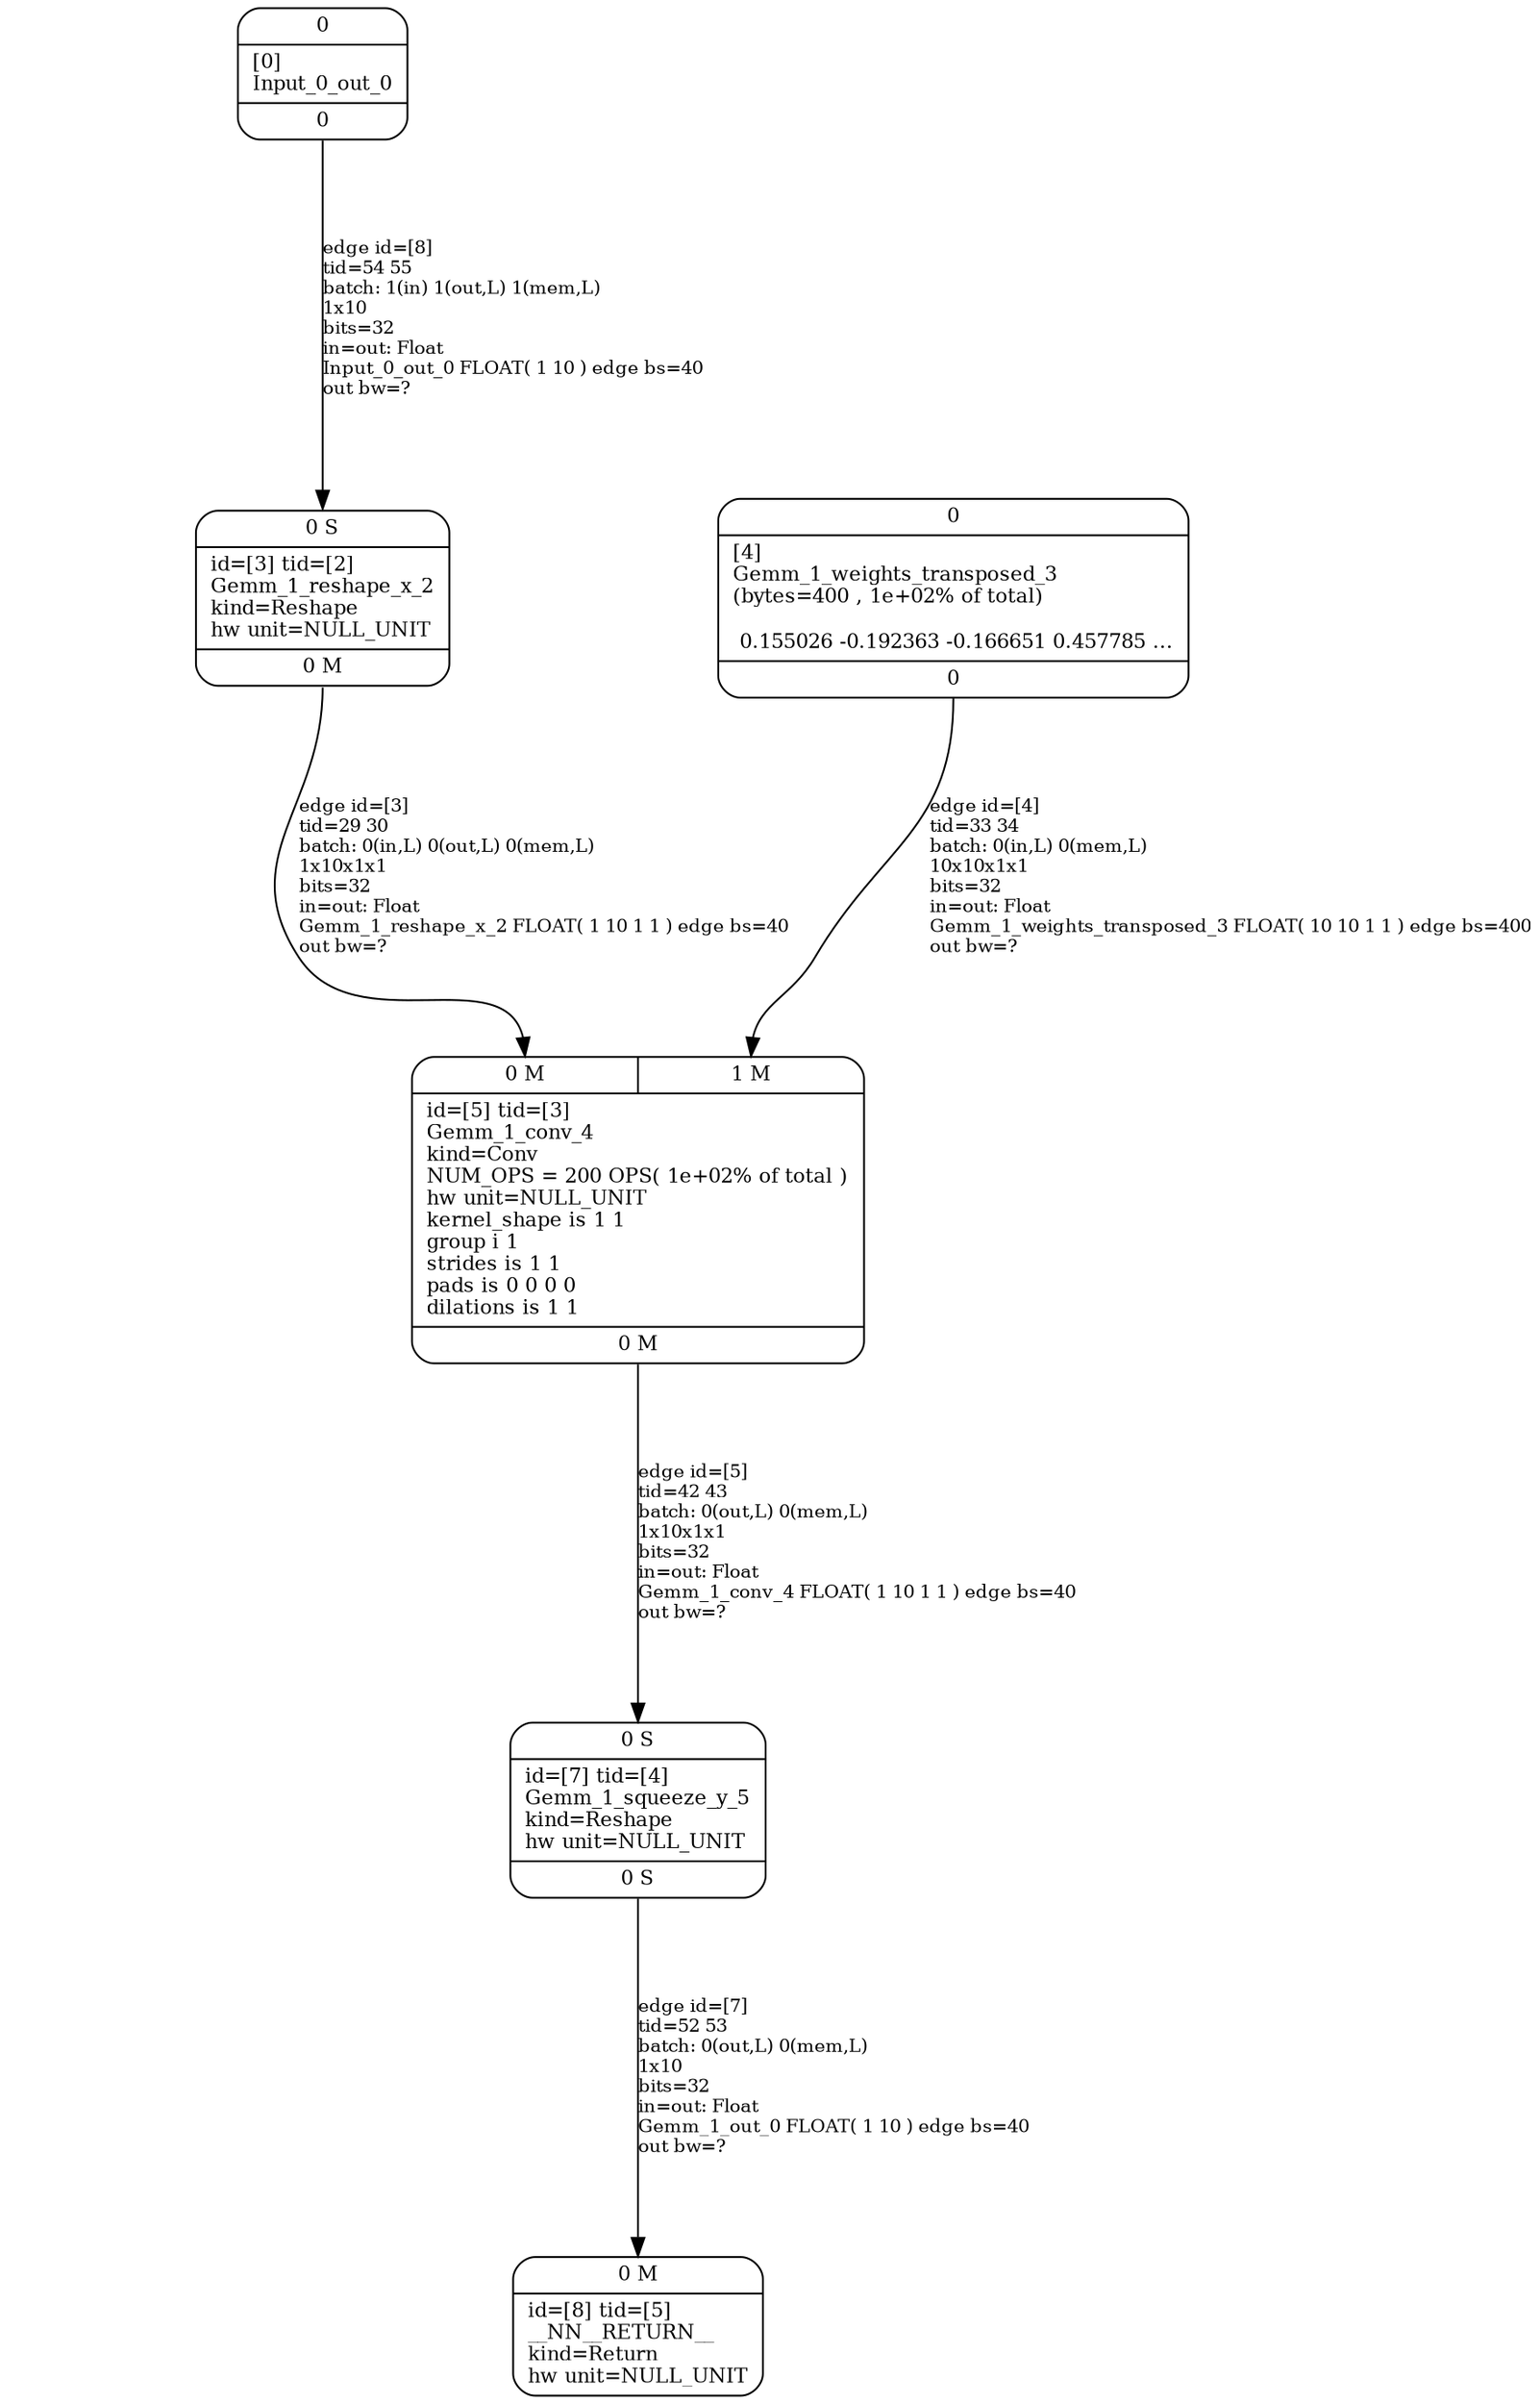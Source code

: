 digraph G {
graph [ fontsize=11 ];
node [ fontsize=11 ];
edge [ fontsize=10 ];
rankdir=BU
ranksep=1.5
nodesep=1
splines=spline
compound=true
Graphinfo [ label="" shape=plaintext, style=rounded, color=black, fontname="Arial-Bold" ];
Gemm_1_weights_transposed_3 [ label="{ { <i0> 0} |  [4]\lGemm_1_weights_transposed_3\l(bytes=400 , 1e+02% of total)\l\l 0.155026 -0.192363 -0.166651 0.457785 ... | { <o0> 0} }", shape=record, color=black, style=rounded  ] ;
Input_0_out_0 [ label="{ { <i0> 0} |  [0]\lInput_0_out_0 | { <o0> 0} }", shape=record, color=black, style=rounded  ] ;
Gemm_1_reshape_x_2 [ label="{ { < i0>  0 S } | id=[3] tid=[2]\lGemm_1_reshape_x_2\lkind=Reshape\lhw unit=NULL_UNIT\l | { < o0>  0 M } }", shape=record, color=black, style=rounded  ] ;
Gemm_1_conv_4 [ label="{ { < i0>  0 M  | < i1>  1 M } | id=[5] tid=[3]\lGemm_1_conv_4\lkind=Conv\lNUM_OPS = 200 OPS( 1e+02% of total )\lhw unit=NULL_UNIT\lkernel_shape is 1 1\lgroup i 1\lstrides is 1 1\lpads is 0 0 0 0\ldilations is 1 1\l | { < o0>  0 M } }", shape=record, color=black, style=rounded  ] ;
Gemm_1_squeeze_y_5 [ label="{ { < i0>  0 S } | id=[7] tid=[4]\lGemm_1_squeeze_y_5\lkind=Reshape\lhw unit=NULL_UNIT\l | { < o0>  0 S } }", shape=record, color=black, style=rounded  ] ;
__NN__RETURN__ [ label="{ { < i0>  0 M } | id=[8] tid=[5]\l__NN__RETURN__\lkind=Return\lhw unit=NULL_UNIT\l}", shape=record, color=black, style=rounded  ] ;
Gemm_1_reshape_x_2:o0:s->Gemm_1_conv_4:i0:n [ label="edge id=[3]\ltid=29 30\lbatch: 0(in,L) 0(out,L) 0(mem,L) \l1x10x1x1\lbits=32\lin=out: Float\lGemm_1_reshape_x_2 FLOAT( 1 10 1 1 ) edge bs=40\lout bw=?\l" ]; 
Gemm_1_weights_transposed_3:o0:s->Gemm_1_conv_4:i1:n [ label="edge id=[4]\ltid=33 34\lbatch: 0(in,L) 0(mem,L) \l10x10x1x1\lbits=32\lin=out: Float\lGemm_1_weights_transposed_3 FLOAT( 10 10 1 1 ) edge bs=400\lout bw=?\l" ]; 
Gemm_1_conv_4:o0:s->Gemm_1_squeeze_y_5:i0:n [ label="edge id=[5]\ltid=42 43\lbatch: 0(out,L) 0(mem,L) \l1x10x1x1\lbits=32\lin=out: Float\lGemm_1_conv_4 FLOAT( 1 10 1 1 ) edge bs=40\lout bw=?\l" ]; 
Gemm_1_squeeze_y_5:o0:s->__NN__RETURN__:i0:n [ label="edge id=[7]\ltid=52 53\lbatch: 0(out,L) 0(mem,L) \l1x10\lbits=32\lin=out: Float\lGemm_1_out_0 FLOAT( 1 10 ) edge bs=40\lout bw=?\l" ]; 
Input_0_out_0:o0:s->Gemm_1_reshape_x_2:i0:n [ label="edge id=[8]\ltid=54 55\lbatch: 1(in) 1(out,L) 1(mem,L) \l1x10\lbits=32\lin=out: Float\lInput_0_out_0 FLOAT( 1 10 ) edge bs=40\lout bw=?\l" ]; 
}
